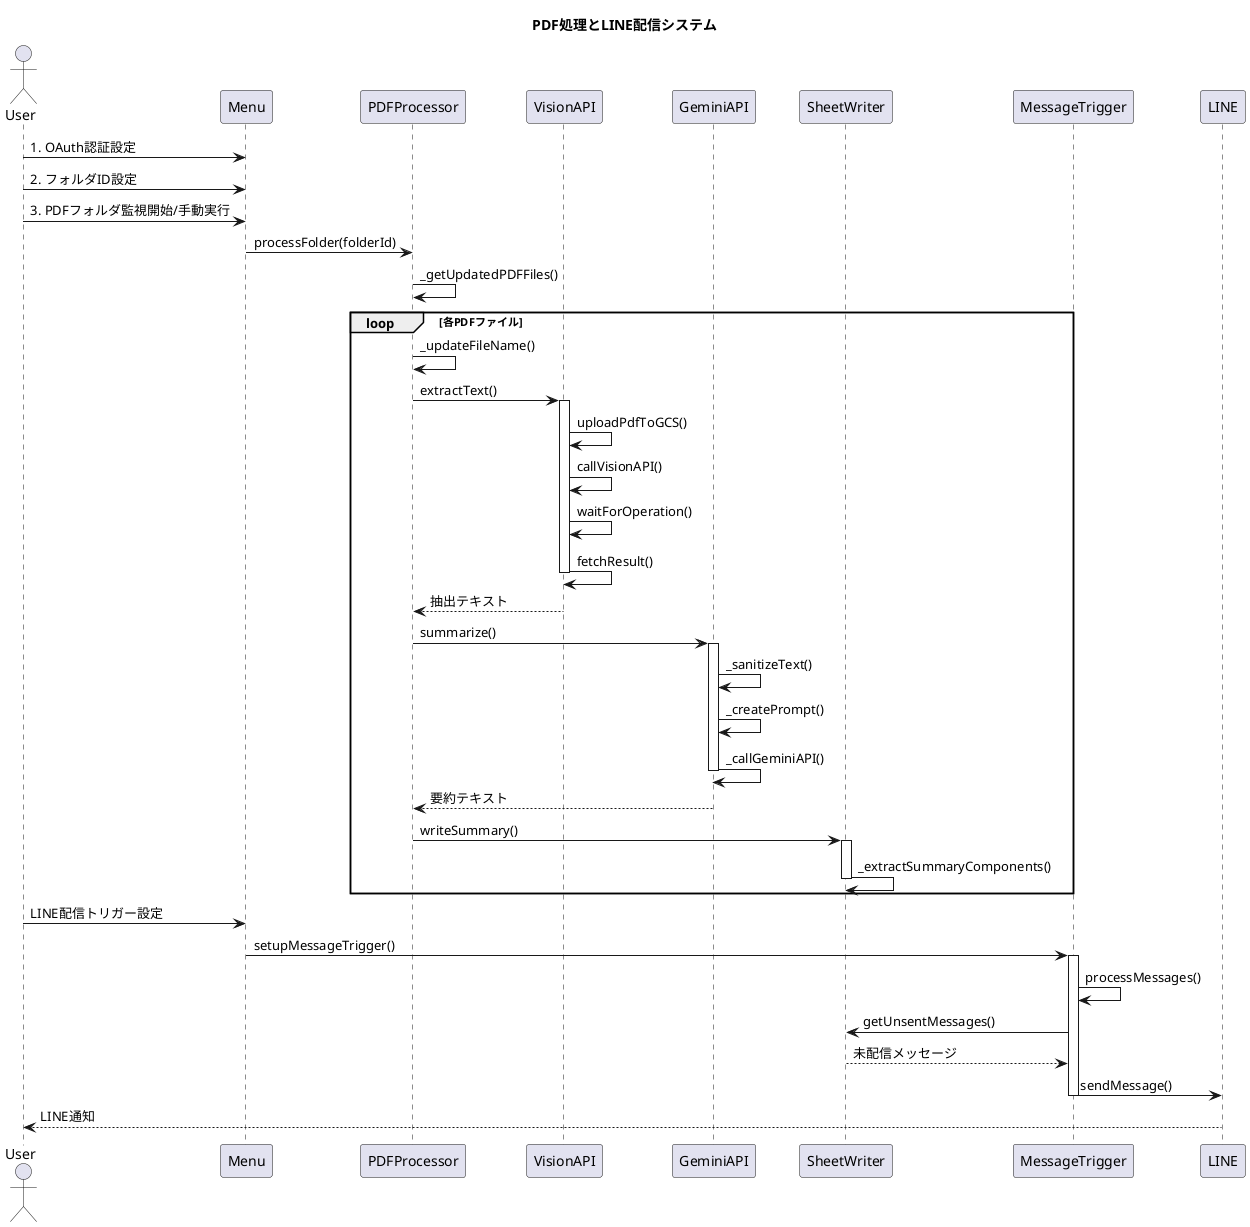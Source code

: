 @startuml
title PDF処理とLINE配信システム

actor User
participant Menu
participant PDFProcessor
participant VisionAPI
participant GeminiAPI
participant SheetWriter
participant MessageTrigger
participant LINE

' 初期設定フロー
User -> Menu: 1. OAuth認証設定
User -> Menu: 2. フォルダID設定
User -> Menu: 3. PDFフォルダ監視開始/手動実行

' PDF処理フロー
Menu -> PDFProcessor: processFolder(folderId)
PDFProcessor -> PDFProcessor: _getUpdatedPDFFiles()

loop 各PDFファイル
    PDFProcessor -> PDFProcessor: _updateFileName()
    PDFProcessor -> VisionAPI: extractText()
    activate VisionAPI
        VisionAPI -> VisionAPI: uploadPdfToGCS()
        VisionAPI -> VisionAPI: callVisionAPI()
        VisionAPI -> VisionAPI: waitForOperation()
        VisionAPI -> VisionAPI: fetchResult()
    deactivate VisionAPI
    VisionAPI --> PDFProcessor: 抽出テキスト

    PDFProcessor -> GeminiAPI: summarize()
    activate GeminiAPI
        GeminiAPI -> GeminiAPI: _sanitizeText()
        GeminiAPI -> GeminiAPI: _createPrompt()
        GeminiAPI -> GeminiAPI: _callGeminiAPI()
    deactivate GeminiAPI
    GeminiAPI --> PDFProcessor: 要約テキスト

    PDFProcessor -> SheetWriter: writeSummary()
    activate SheetWriter
        SheetWriter -> SheetWriter: _extractSummaryComponents()
    deactivate SheetWriter
end

' LINE配信フロー
User -> Menu: LINE配信トリガー設定
Menu -> MessageTrigger: setupMessageTrigger()
activate MessageTrigger
    MessageTrigger -> MessageTrigger: processMessages()
    MessageTrigger -> SheetWriter: getUnsentMessages()
    SheetWriter --> MessageTrigger: 未配信メッセージ
    MessageTrigger -> LINE: sendMessage()
deactivate MessageTrigger
LINE --> User: LINE通知

@enduml